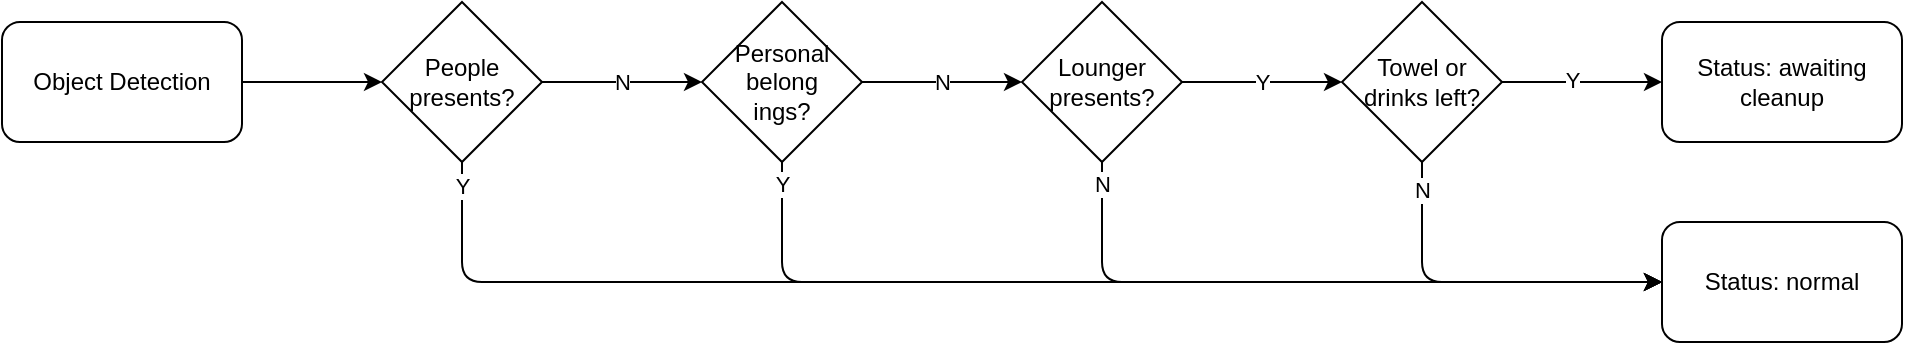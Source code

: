 <mxfile>
    <diagram id="EQxWyEpOpyh76GhBhjyy" name="Page-1">
        <mxGraphModel dx="1178" dy="549" grid="1" gridSize="10" guides="1" tooltips="1" connect="1" arrows="1" fold="1" page="1" pageScale="1" pageWidth="1169" pageHeight="827" math="0" shadow="0">
            <root>
                <mxCell id="0"/>
                <mxCell id="1" parent="0"/>
                <mxCell id="6" style="edgeStyle=none;html=1;" edge="1" parent="1" source="4" target="5">
                    <mxGeometry relative="1" as="geometry"/>
                </mxCell>
                <mxCell id="4" value="Object Detection" style="rounded=1;whiteSpace=wrap;html=1;" vertex="1" parent="1">
                    <mxGeometry x="90" y="80" width="120" height="60" as="geometry"/>
                </mxCell>
                <mxCell id="8" value="N" style="edgeStyle=none;html=1;" edge="1" parent="1" source="5" target="7">
                    <mxGeometry relative="1" as="geometry"/>
                </mxCell>
                <mxCell id="21" style="edgeStyle=orthogonalEdgeStyle;html=1;entryX=0;entryY=0.5;entryDx=0;entryDy=0;exitX=0.5;exitY=1;exitDx=0;exitDy=0;" edge="1" parent="1" source="5" target="20">
                    <mxGeometry relative="1" as="geometry"/>
                </mxCell>
                <mxCell id="26" value="Y" style="edgeLabel;html=1;align=center;verticalAlign=middle;resizable=0;points=[];" vertex="1" connectable="0" parent="21">
                    <mxGeometry x="-0.964" relative="1" as="geometry">
                        <mxPoint as="offset"/>
                    </mxGeometry>
                </mxCell>
                <mxCell id="5" value="People presents?" style="rhombus;whiteSpace=wrap;html=1;" vertex="1" parent="1">
                    <mxGeometry x="280" y="70" width="80" height="80" as="geometry"/>
                </mxCell>
                <mxCell id="10" value="N" style="edgeStyle=none;html=1;" edge="1" parent="1" source="7" target="9">
                    <mxGeometry relative="1" as="geometry"/>
                </mxCell>
                <mxCell id="22" style="edgeStyle=orthogonalEdgeStyle;html=1;entryX=0;entryY=0.5;entryDx=0;entryDy=0;exitX=0.5;exitY=1;exitDx=0;exitDy=0;" edge="1" parent="1" source="7" target="20">
                    <mxGeometry relative="1" as="geometry"/>
                </mxCell>
                <mxCell id="27" value="Y" style="edgeLabel;html=1;align=center;verticalAlign=middle;resizable=0;points=[];" vertex="1" connectable="0" parent="22">
                    <mxGeometry x="-0.959" relative="1" as="geometry">
                        <mxPoint as="offset"/>
                    </mxGeometry>
                </mxCell>
                <mxCell id="7" value="Personal&lt;br style=&quot;border-color: var(--border-color);&quot;&gt;belong&lt;br style=&quot;border-color: var(--border-color);&quot;&gt;ings?" style="rhombus;whiteSpace=wrap;html=1;" vertex="1" parent="1">
                    <mxGeometry x="440" y="70" width="80" height="80" as="geometry"/>
                </mxCell>
                <mxCell id="12" value="Y" style="edgeStyle=none;html=1;" edge="1" parent="1" source="9" target="11">
                    <mxGeometry relative="1" as="geometry"/>
                </mxCell>
                <mxCell id="23" style="edgeStyle=orthogonalEdgeStyle;html=1;entryX=0;entryY=0.5;entryDx=0;entryDy=0;exitX=0.5;exitY=1;exitDx=0;exitDy=0;" edge="1" parent="1" source="9" target="20">
                    <mxGeometry relative="1" as="geometry"/>
                </mxCell>
                <mxCell id="28" value="N" style="edgeLabel;html=1;align=center;verticalAlign=middle;resizable=0;points=[];" vertex="1" connectable="0" parent="23">
                    <mxGeometry x="-0.935" relative="1" as="geometry">
                        <mxPoint as="offset"/>
                    </mxGeometry>
                </mxCell>
                <mxCell id="9" value="Lounger presents?" style="rhombus;whiteSpace=wrap;html=1;" vertex="1" parent="1">
                    <mxGeometry x="600" y="70" width="80" height="80" as="geometry"/>
                </mxCell>
                <mxCell id="14" style="edgeStyle=none;html=1;entryX=0;entryY=0.5;entryDx=0;entryDy=0;" edge="1" parent="1" source="11" target="13">
                    <mxGeometry relative="1" as="geometry"/>
                </mxCell>
                <mxCell id="15" value="Y" style="edgeLabel;html=1;align=center;verticalAlign=middle;resizable=0;points=[];" vertex="1" connectable="0" parent="14">
                    <mxGeometry x="-0.143" y="1" relative="1" as="geometry">
                        <mxPoint as="offset"/>
                    </mxGeometry>
                </mxCell>
                <mxCell id="24" style="edgeStyle=orthogonalEdgeStyle;html=1;entryX=0;entryY=0.5;entryDx=0;entryDy=0;exitX=0.5;exitY=1;exitDx=0;exitDy=0;" edge="1" parent="1" source="11" target="20">
                    <mxGeometry relative="1" as="geometry"/>
                </mxCell>
                <mxCell id="29" value="N" style="edgeLabel;html=1;align=center;verticalAlign=middle;resizable=0;points=[];" vertex="1" connectable="0" parent="24">
                    <mxGeometry x="-0.85" relative="1" as="geometry">
                        <mxPoint as="offset"/>
                    </mxGeometry>
                </mxCell>
                <mxCell id="11" value="Towel or drinks left?" style="rhombus;whiteSpace=wrap;html=1;" vertex="1" parent="1">
                    <mxGeometry x="760" y="70" width="80" height="80" as="geometry"/>
                </mxCell>
                <mxCell id="13" value="Status: awaiting cleanup" style="rounded=1;whiteSpace=wrap;html=1;" vertex="1" parent="1">
                    <mxGeometry x="920" y="80" width="120" height="60" as="geometry"/>
                </mxCell>
                <mxCell id="20" value="Status: normal" style="rounded=1;whiteSpace=wrap;html=1;" vertex="1" parent="1">
                    <mxGeometry x="920" y="180" width="120" height="60" as="geometry"/>
                </mxCell>
            </root>
        </mxGraphModel>
    </diagram>
</mxfile>